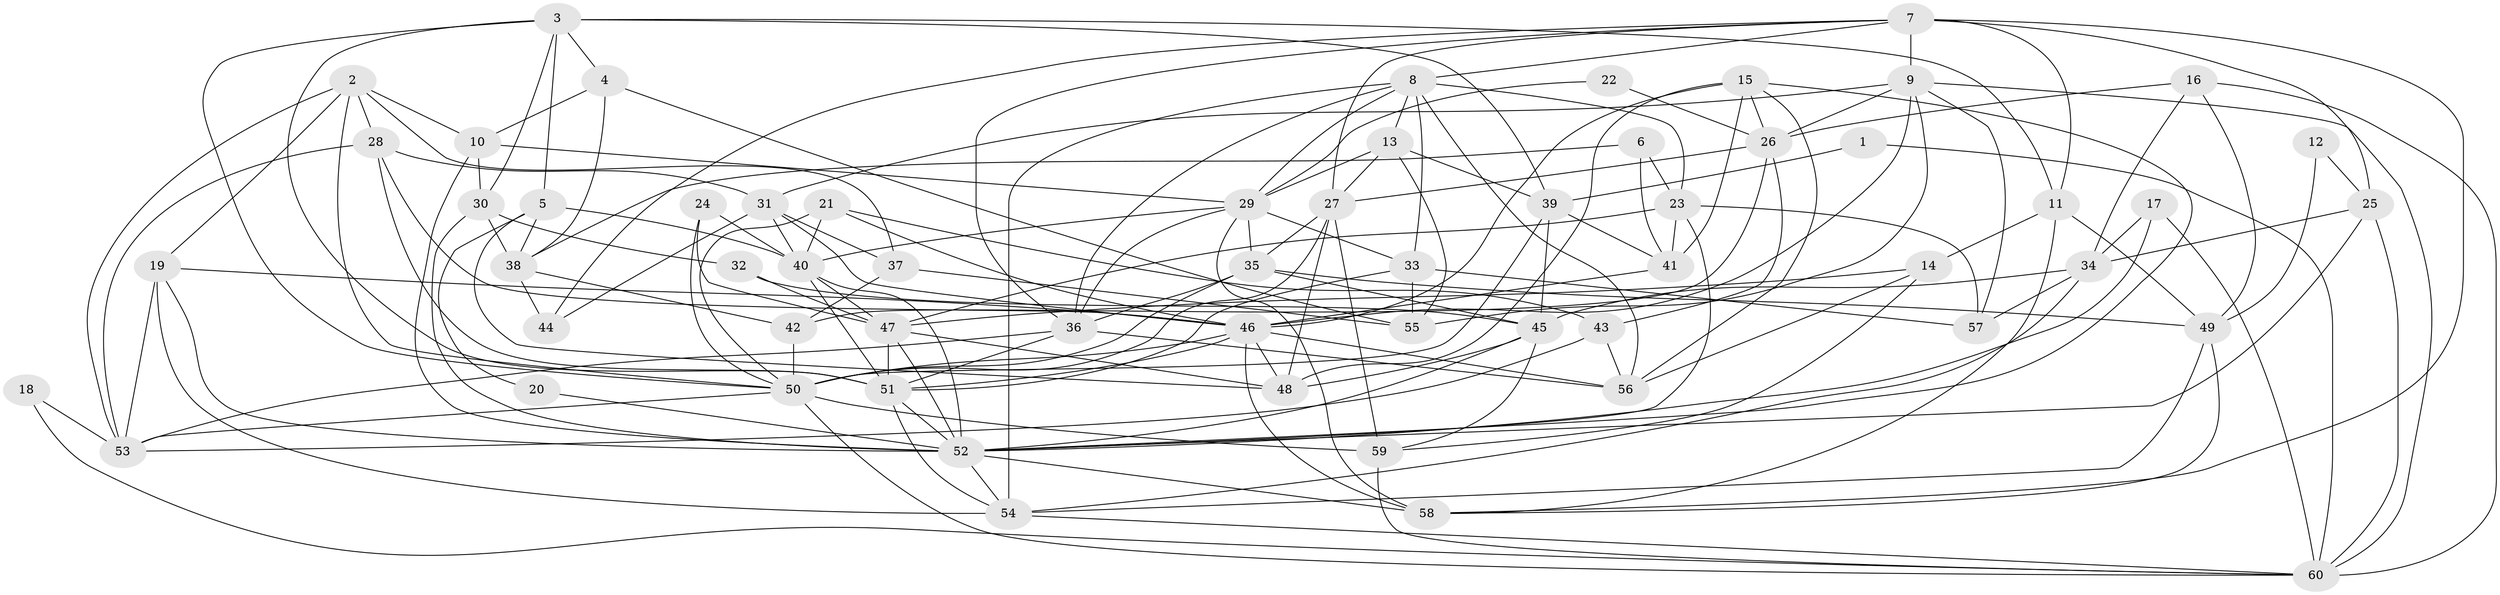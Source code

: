 // original degree distribution, {2: 0.14166666666666666, 3: 0.25833333333333336, 7: 0.025, 5: 0.2, 9: 0.008333333333333333, 4: 0.2916666666666667, 8: 0.016666666666666666, 6: 0.05, 11: 0.008333333333333333}
// Generated by graph-tools (version 1.1) at 2025/26/03/09/25 03:26:20]
// undirected, 60 vertices, 171 edges
graph export_dot {
graph [start="1"]
  node [color=gray90,style=filled];
  1;
  2;
  3;
  4;
  5;
  6;
  7;
  8;
  9;
  10;
  11;
  12;
  13;
  14;
  15;
  16;
  17;
  18;
  19;
  20;
  21;
  22;
  23;
  24;
  25;
  26;
  27;
  28;
  29;
  30;
  31;
  32;
  33;
  34;
  35;
  36;
  37;
  38;
  39;
  40;
  41;
  42;
  43;
  44;
  45;
  46;
  47;
  48;
  49;
  50;
  51;
  52;
  53;
  54;
  55;
  56;
  57;
  58;
  59;
  60;
  1 -- 39 [weight=1.0];
  1 -- 60 [weight=1.0];
  2 -- 10 [weight=1.0];
  2 -- 19 [weight=1.0];
  2 -- 28 [weight=1.0];
  2 -- 37 [weight=1.0];
  2 -- 50 [weight=1.0];
  2 -- 53 [weight=1.0];
  3 -- 4 [weight=1.0];
  3 -- 5 [weight=1.0];
  3 -- 11 [weight=1.0];
  3 -- 30 [weight=1.0];
  3 -- 39 [weight=1.0];
  3 -- 50 [weight=1.0];
  3 -- 51 [weight=1.0];
  4 -- 10 [weight=1.0];
  4 -- 38 [weight=1.0];
  4 -- 55 [weight=1.0];
  5 -- 20 [weight=1.0];
  5 -- 38 [weight=1.0];
  5 -- 40 [weight=1.0];
  5 -- 48 [weight=1.0];
  6 -- 23 [weight=1.0];
  6 -- 38 [weight=1.0];
  6 -- 41 [weight=1.0];
  7 -- 8 [weight=1.0];
  7 -- 9 [weight=2.0];
  7 -- 11 [weight=1.0];
  7 -- 25 [weight=1.0];
  7 -- 27 [weight=1.0];
  7 -- 36 [weight=1.0];
  7 -- 44 [weight=1.0];
  7 -- 58 [weight=1.0];
  8 -- 13 [weight=1.0];
  8 -- 23 [weight=1.0];
  8 -- 29 [weight=1.0];
  8 -- 33 [weight=1.0];
  8 -- 36 [weight=1.0];
  8 -- 54 [weight=1.0];
  8 -- 56 [weight=1.0];
  9 -- 26 [weight=1.0];
  9 -- 31 [weight=1.0];
  9 -- 46 [weight=1.0];
  9 -- 55 [weight=1.0];
  9 -- 57 [weight=1.0];
  9 -- 60 [weight=1.0];
  10 -- 29 [weight=1.0];
  10 -- 30 [weight=1.0];
  10 -- 52 [weight=1.0];
  11 -- 14 [weight=1.0];
  11 -- 49 [weight=1.0];
  11 -- 58 [weight=1.0];
  12 -- 25 [weight=1.0];
  12 -- 49 [weight=1.0];
  13 -- 27 [weight=1.0];
  13 -- 29 [weight=1.0];
  13 -- 39 [weight=1.0];
  13 -- 55 [weight=1.0];
  14 -- 47 [weight=1.0];
  14 -- 56 [weight=1.0];
  14 -- 59 [weight=1.0];
  15 -- 26 [weight=1.0];
  15 -- 41 [weight=1.0];
  15 -- 46 [weight=1.0];
  15 -- 48 [weight=1.0];
  15 -- 52 [weight=1.0];
  15 -- 56 [weight=1.0];
  16 -- 26 [weight=1.0];
  16 -- 34 [weight=1.0];
  16 -- 49 [weight=1.0];
  16 -- 60 [weight=1.0];
  17 -- 34 [weight=1.0];
  17 -- 52 [weight=1.0];
  17 -- 60 [weight=1.0];
  18 -- 53 [weight=1.0];
  18 -- 60 [weight=1.0];
  19 -- 46 [weight=1.0];
  19 -- 52 [weight=1.0];
  19 -- 53 [weight=1.0];
  19 -- 54 [weight=1.0];
  20 -- 52 [weight=1.0];
  21 -- 40 [weight=1.0];
  21 -- 43 [weight=1.0];
  21 -- 46 [weight=1.0];
  21 -- 50 [weight=1.0];
  22 -- 26 [weight=1.0];
  22 -- 29 [weight=1.0];
  23 -- 41 [weight=1.0];
  23 -- 47 [weight=1.0];
  23 -- 52 [weight=1.0];
  23 -- 57 [weight=1.0];
  24 -- 40 [weight=1.0];
  24 -- 47 [weight=1.0];
  24 -- 50 [weight=1.0];
  25 -- 34 [weight=1.0];
  25 -- 52 [weight=1.0];
  25 -- 60 [weight=2.0];
  26 -- 27 [weight=1.0];
  26 -- 42 [weight=1.0];
  26 -- 43 [weight=1.0];
  27 -- 35 [weight=1.0];
  27 -- 48 [weight=1.0];
  27 -- 50 [weight=1.0];
  27 -- 59 [weight=1.0];
  28 -- 31 [weight=1.0];
  28 -- 46 [weight=1.0];
  28 -- 51 [weight=1.0];
  28 -- 53 [weight=1.0];
  29 -- 33 [weight=2.0];
  29 -- 35 [weight=1.0];
  29 -- 36 [weight=1.0];
  29 -- 40 [weight=1.0];
  29 -- 58 [weight=1.0];
  30 -- 32 [weight=1.0];
  30 -- 38 [weight=1.0];
  30 -- 52 [weight=1.0];
  31 -- 37 [weight=1.0];
  31 -- 40 [weight=1.0];
  31 -- 44 [weight=1.0];
  31 -- 46 [weight=1.0];
  32 -- 45 [weight=1.0];
  32 -- 47 [weight=2.0];
  33 -- 51 [weight=1.0];
  33 -- 55 [weight=1.0];
  33 -- 57 [weight=2.0];
  34 -- 45 [weight=1.0];
  34 -- 54 [weight=1.0];
  34 -- 57 [weight=1.0];
  35 -- 36 [weight=1.0];
  35 -- 45 [weight=1.0];
  35 -- 49 [weight=1.0];
  35 -- 50 [weight=1.0];
  36 -- 51 [weight=1.0];
  36 -- 53 [weight=1.0];
  36 -- 56 [weight=1.0];
  37 -- 42 [weight=1.0];
  37 -- 55 [weight=1.0];
  38 -- 42 [weight=1.0];
  38 -- 44 [weight=1.0];
  39 -- 41 [weight=1.0];
  39 -- 45 [weight=1.0];
  39 -- 50 [weight=1.0];
  40 -- 47 [weight=2.0];
  40 -- 51 [weight=1.0];
  40 -- 52 [weight=1.0];
  41 -- 46 [weight=1.0];
  42 -- 50 [weight=1.0];
  43 -- 53 [weight=1.0];
  43 -- 56 [weight=1.0];
  45 -- 48 [weight=1.0];
  45 -- 52 [weight=1.0];
  45 -- 59 [weight=1.0];
  46 -- 48 [weight=1.0];
  46 -- 50 [weight=1.0];
  46 -- 51 [weight=1.0];
  46 -- 56 [weight=1.0];
  46 -- 58 [weight=2.0];
  47 -- 48 [weight=1.0];
  47 -- 51 [weight=1.0];
  47 -- 52 [weight=1.0];
  49 -- 54 [weight=1.0];
  49 -- 58 [weight=1.0];
  50 -- 53 [weight=1.0];
  50 -- 59 [weight=2.0];
  50 -- 60 [weight=1.0];
  51 -- 52 [weight=1.0];
  51 -- 54 [weight=1.0];
  52 -- 54 [weight=1.0];
  52 -- 58 [weight=1.0];
  54 -- 60 [weight=1.0];
  59 -- 60 [weight=1.0];
}
